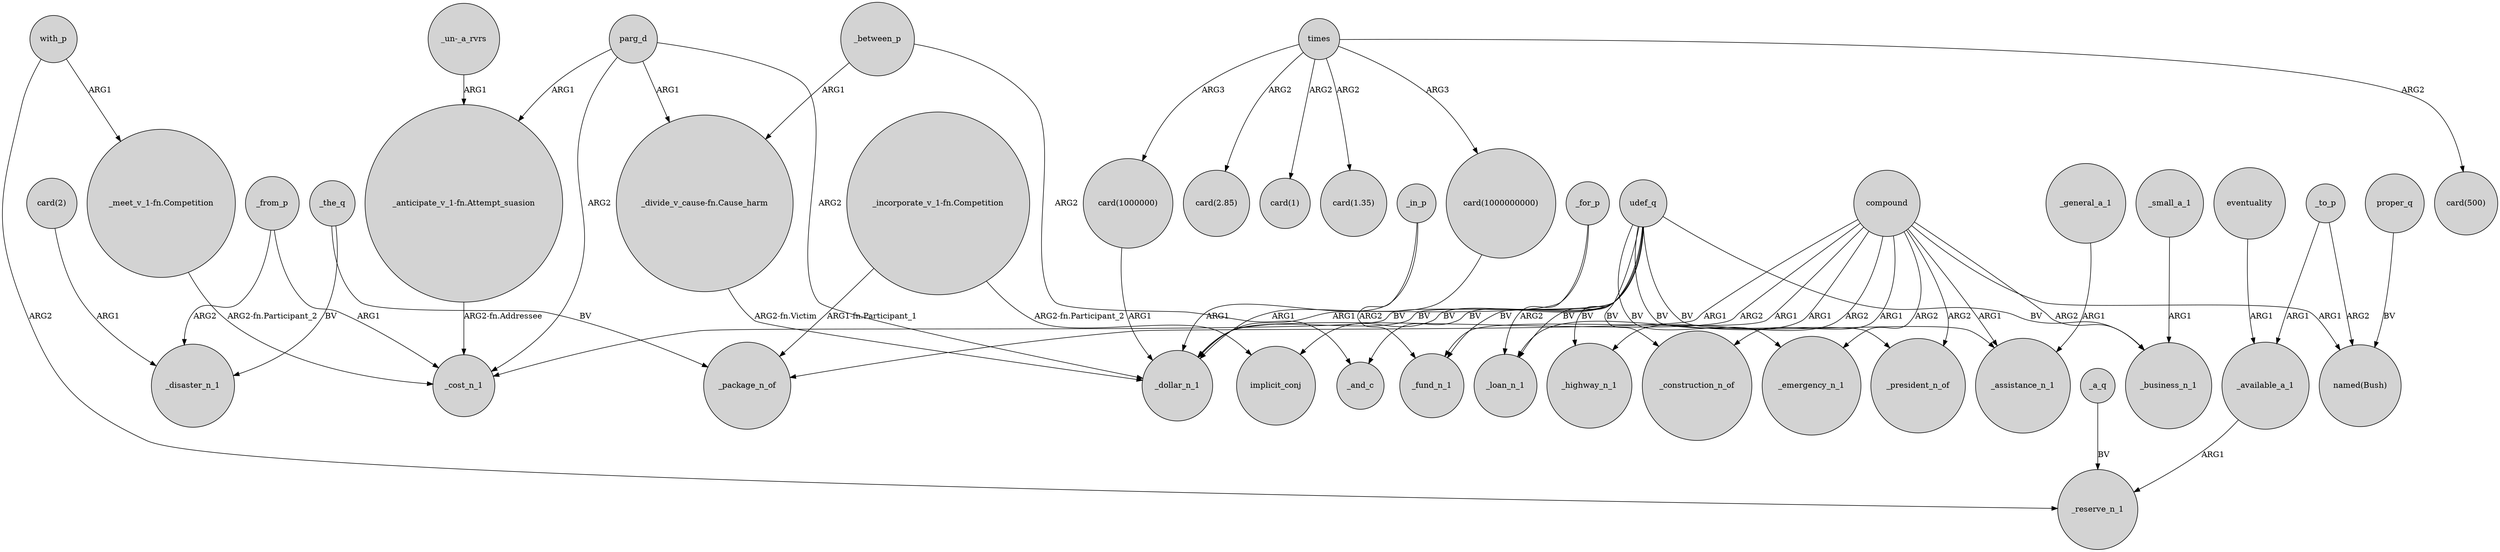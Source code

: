 digraph {
	node [shape=circle style=filled]
	_the_q -> _package_n_of [label=BV]
	_from_p -> _disaster_n_1 [label=ARG2]
	_a_q -> _reserve_n_1 [label=BV]
	parg_d -> _dollar_n_1 [label=ARG2]
	"card(1000000000)" -> _dollar_n_1 [label=ARG1]
	udef_q -> _highway_n_1 [label=BV]
	_from_p -> _cost_n_1 [label=ARG1]
	compound -> _president_n_of [label=ARG2]
	with_p -> _reserve_n_1 [label=ARG2]
	"_anticipate_v_1-fn.Attempt_suasion" -> _cost_n_1 [label="ARG2-fn.Addressee"]
	_general_a_1 -> _assistance_n_1 [label=ARG1]
	compound -> _highway_n_1 [label=ARG2]
	eventuality -> _available_a_1 [label=ARG1]
	compound -> "named(Bush)" [label=ARG1]
	compound -> _emergency_n_1 [label=ARG2]
	_in_p -> _fund_n_1 [label=ARG2]
	udef_q -> _fund_n_1 [label=BV]
	udef_q -> _loan_n_1 [label=BV]
	times -> "card(1000000)" [label=ARG3]
	_to_p -> _available_a_1 [label=ARG1]
	with_p -> "_meet_v_1-fn.Competition" [label=ARG1]
	times -> "card(1)" [label=ARG2]
	_between_p -> "_divide_v_cause-fn.Cause_harm" [label=ARG1]
	compound -> _dollar_n_1 [label=ARG2]
	parg_d -> _cost_n_1 [label=ARG2]
	_available_a_1 -> _reserve_n_1 [label=ARG1]
	times -> "card(1000000000)" [label=ARG3]
	_small_a_1 -> _business_n_1 [label=ARG1]
	parg_d -> "_divide_v_cause-fn.Cause_harm" [label=ARG1]
	udef_q -> _business_n_1 [label=BV]
	udef_q -> _and_c [label=BV]
	"_un-_a_rvrs" -> "_anticipate_v_1-fn.Attempt_suasion" [label=ARG1]
	udef_q -> _emergency_n_1 [label=BV]
	_in_p -> _dollar_n_1 [label=ARG1]
	proper_q -> "named(Bush)" [label=BV]
	parg_d -> "_anticipate_v_1-fn.Attempt_suasion" [label=ARG1]
	"_incorporate_v_1-fn.Competition" -> _package_n_of [label="ARG1-fn.Participant_1"]
	compound -> _loan_n_1 [label=ARG1]
	"card(2)" -> _disaster_n_1 [label=ARG1]
	udef_q -> _dollar_n_1 [label=BV]
	times -> "card(1.35)" [label=ARG2]
	"card(1000000)" -> _dollar_n_1 [label=ARG1]
	udef_q -> _assistance_n_1 [label=BV]
	_for_p -> _dollar_n_1 [label=ARG1]
	_the_q -> _disaster_n_1 [label=BV]
	_for_p -> _loan_n_1 [label=ARG2]
	"_incorporate_v_1-fn.Competition" -> implicit_conj [label="ARG2-fn.Participant_2"]
	compound -> _business_n_1 [label=ARG2]
	compound -> _construction_n_of [label=ARG1]
	"_meet_v_1-fn.Competition" -> _cost_n_1 [label="ARG2-fn.Participant_2"]
	compound -> _assistance_n_1 [label=ARG1]
	"_divide_v_cause-fn.Cause_harm" -> _dollar_n_1 [label="ARG2-fn.Victim"]
	times -> "card(500)" [label=ARG2]
	_to_p -> "named(Bush)" [label=ARG2]
	_between_p -> _and_c [label=ARG2]
	udef_q -> _construction_n_of [label=BV]
	udef_q -> _president_n_of [label=BV]
	compound -> _package_n_of [label=ARG1]
	times -> "card(2.85)" [label=ARG2]
	udef_q -> implicit_conj [label=BV]
	compound -> _fund_n_1 [label=ARG1]
	udef_q -> _cost_n_1 [label=BV]
}

